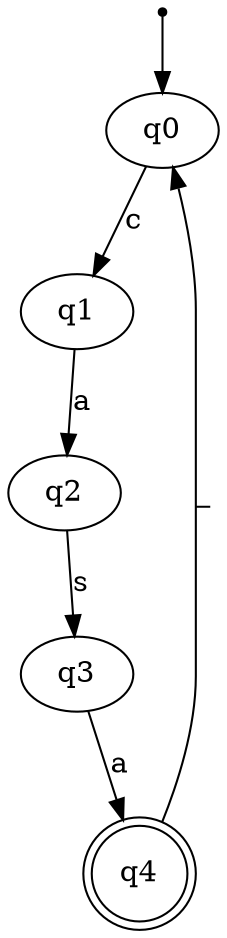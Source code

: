 digraph {
	inic[shape=point];
    inic->q0 ;
    q0->q1 [label="c"];
    q1->q2 [label="a"];
    q2->q3 [label="s"];
    q3->q4 [label="a"];
    

    q4->q0 [label="_"];
    
    q4[shape=doublecircle];
}
